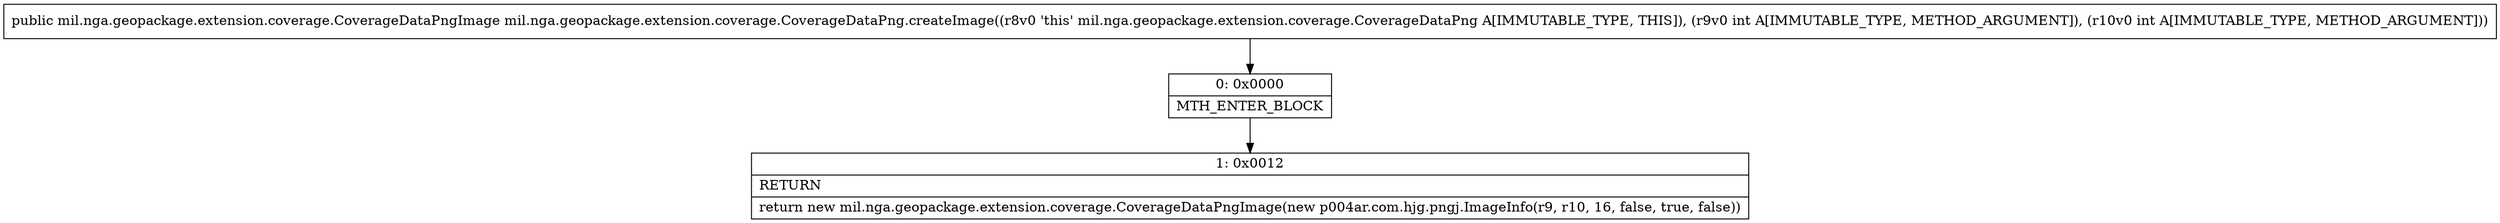 digraph "CFG formil.nga.geopackage.extension.coverage.CoverageDataPng.createImage(II)Lmil\/nga\/geopackage\/extension\/coverage\/CoverageDataPngImage;" {
Node_0 [shape=record,label="{0\:\ 0x0000|MTH_ENTER_BLOCK\l}"];
Node_1 [shape=record,label="{1\:\ 0x0012|RETURN\l|return new mil.nga.geopackage.extension.coverage.CoverageDataPngImage(new p004ar.com.hjg.pngj.ImageInfo(r9, r10, 16, false, true, false))\l}"];
MethodNode[shape=record,label="{public mil.nga.geopackage.extension.coverage.CoverageDataPngImage mil.nga.geopackage.extension.coverage.CoverageDataPng.createImage((r8v0 'this' mil.nga.geopackage.extension.coverage.CoverageDataPng A[IMMUTABLE_TYPE, THIS]), (r9v0 int A[IMMUTABLE_TYPE, METHOD_ARGUMENT]), (r10v0 int A[IMMUTABLE_TYPE, METHOD_ARGUMENT])) }"];
MethodNode -> Node_0;
Node_0 -> Node_1;
}

